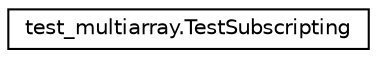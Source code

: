 digraph "Graphical Class Hierarchy"
{
 // LATEX_PDF_SIZE
  edge [fontname="Helvetica",fontsize="10",labelfontname="Helvetica",labelfontsize="10"];
  node [fontname="Helvetica",fontsize="10",shape=record];
  rankdir="LR";
  Node0 [label="test_multiarray.TestSubscripting",height=0.2,width=0.4,color="black", fillcolor="white", style="filled",URL="$classtest__multiarray_1_1TestSubscripting.html",tooltip=" "];
}
